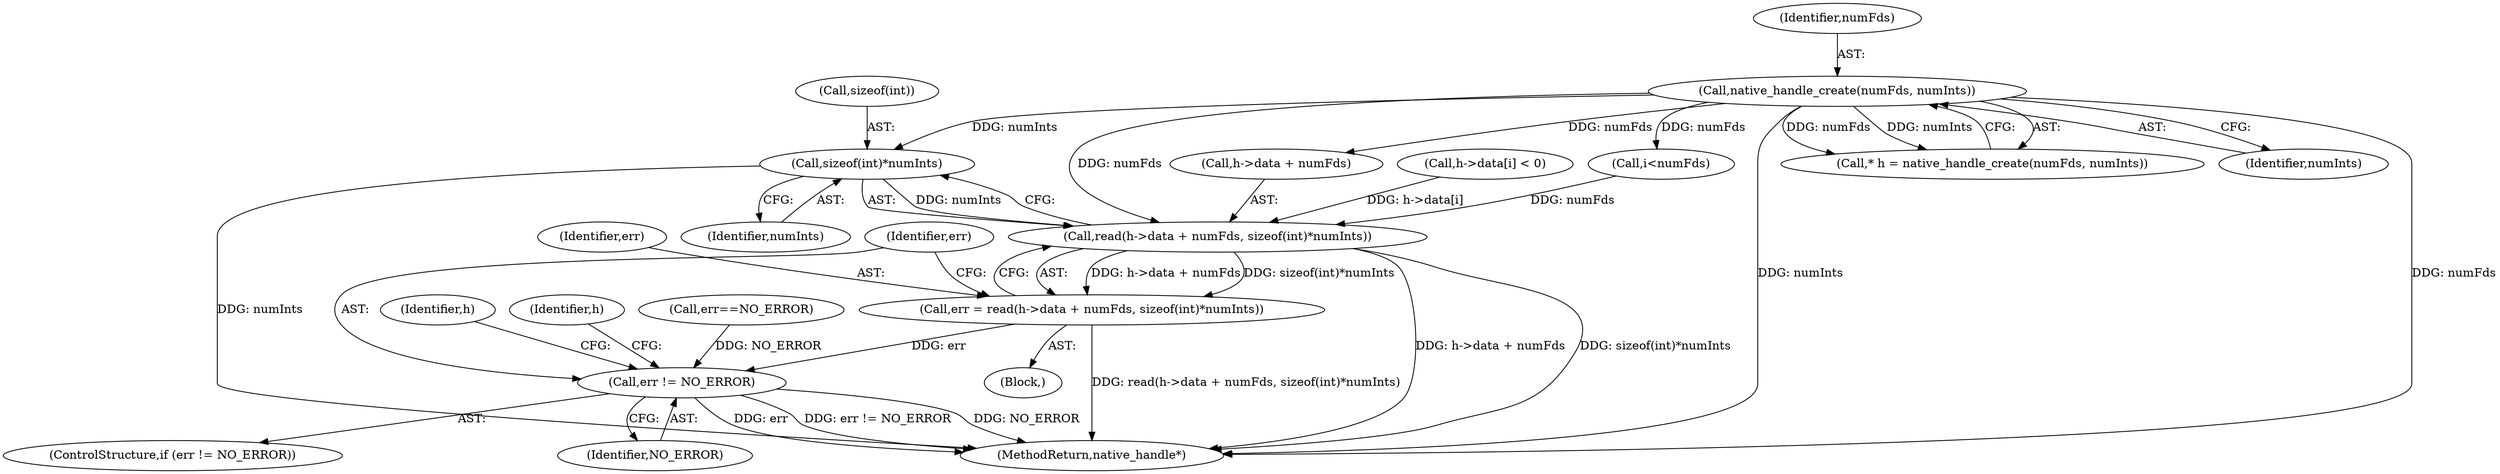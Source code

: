 digraph "0_Android_54cb02ad733fb71b1bdf78590428817fb780aff8@API" {
"1000200" [label="(Call,sizeof(int)*numInts)"];
"1000130" [label="(Call,native_handle_create(numFds, numInts))"];
"1000194" [label="(Call,read(h->data + numFds, sizeof(int)*numInts))"];
"1000192" [label="(Call,err = read(h->data + numFds, sizeof(int)*numInts))"];
"1000205" [label="(Call,err != NO_ERROR)"];
"1000130" [label="(Call,native_handle_create(numFds, numInts))"];
"1000206" [label="(Identifier,err)"];
"1000204" [label="(ControlStructure,if (err != NO_ERROR))"];
"1000101" [label="(Block,)"];
"1000145" [label="(Call,err==NO_ERROR)"];
"1000163" [label="(Call,h->data[i] < 0)"];
"1000194" [label="(Call,read(h->data + numFds, sizeof(int)*numInts))"];
"1000205" [label="(Call,err != NO_ERROR)"];
"1000207" [label="(Identifier,NO_ERROR)"];
"1000193" [label="(Identifier,err)"];
"1000131" [label="(Identifier,numFds)"];
"1000200" [label="(Call,sizeof(int)*numInts)"];
"1000128" [label="(Call,* h = native_handle_create(numFds, numInts))"];
"1000192" [label="(Call,err = read(h->data + numFds, sizeof(int)*numInts))"];
"1000217" [label="(Identifier,h)"];
"1000195" [label="(Call,h->data + numFds)"];
"1000210" [label="(Identifier,h)"];
"1000218" [label="(MethodReturn,native_handle*)"];
"1000201" [label="(Call,sizeof(int))"];
"1000203" [label="(Identifier,numInts)"];
"1000148" [label="(Call,i<numFds)"];
"1000132" [label="(Identifier,numInts)"];
"1000200" -> "1000194"  [label="AST: "];
"1000200" -> "1000203"  [label="CFG: "];
"1000201" -> "1000200"  [label="AST: "];
"1000203" -> "1000200"  [label="AST: "];
"1000194" -> "1000200"  [label="CFG: "];
"1000200" -> "1000218"  [label="DDG: numInts"];
"1000200" -> "1000194"  [label="DDG: numInts"];
"1000130" -> "1000200"  [label="DDG: numInts"];
"1000130" -> "1000128"  [label="AST: "];
"1000130" -> "1000132"  [label="CFG: "];
"1000131" -> "1000130"  [label="AST: "];
"1000132" -> "1000130"  [label="AST: "];
"1000128" -> "1000130"  [label="CFG: "];
"1000130" -> "1000218"  [label="DDG: numInts"];
"1000130" -> "1000218"  [label="DDG: numFds"];
"1000130" -> "1000128"  [label="DDG: numFds"];
"1000130" -> "1000128"  [label="DDG: numInts"];
"1000130" -> "1000148"  [label="DDG: numFds"];
"1000130" -> "1000194"  [label="DDG: numFds"];
"1000130" -> "1000195"  [label="DDG: numFds"];
"1000194" -> "1000192"  [label="AST: "];
"1000195" -> "1000194"  [label="AST: "];
"1000192" -> "1000194"  [label="CFG: "];
"1000194" -> "1000218"  [label="DDG: sizeof(int)*numInts"];
"1000194" -> "1000218"  [label="DDG: h->data + numFds"];
"1000194" -> "1000192"  [label="DDG: h->data + numFds"];
"1000194" -> "1000192"  [label="DDG: sizeof(int)*numInts"];
"1000163" -> "1000194"  [label="DDG: h->data[i]"];
"1000148" -> "1000194"  [label="DDG: numFds"];
"1000192" -> "1000101"  [label="AST: "];
"1000193" -> "1000192"  [label="AST: "];
"1000206" -> "1000192"  [label="CFG: "];
"1000192" -> "1000218"  [label="DDG: read(h->data + numFds, sizeof(int)*numInts)"];
"1000192" -> "1000205"  [label="DDG: err"];
"1000205" -> "1000204"  [label="AST: "];
"1000205" -> "1000207"  [label="CFG: "];
"1000206" -> "1000205"  [label="AST: "];
"1000207" -> "1000205"  [label="AST: "];
"1000210" -> "1000205"  [label="CFG: "];
"1000217" -> "1000205"  [label="CFG: "];
"1000205" -> "1000218"  [label="DDG: NO_ERROR"];
"1000205" -> "1000218"  [label="DDG: err"];
"1000205" -> "1000218"  [label="DDG: err != NO_ERROR"];
"1000145" -> "1000205"  [label="DDG: NO_ERROR"];
}
